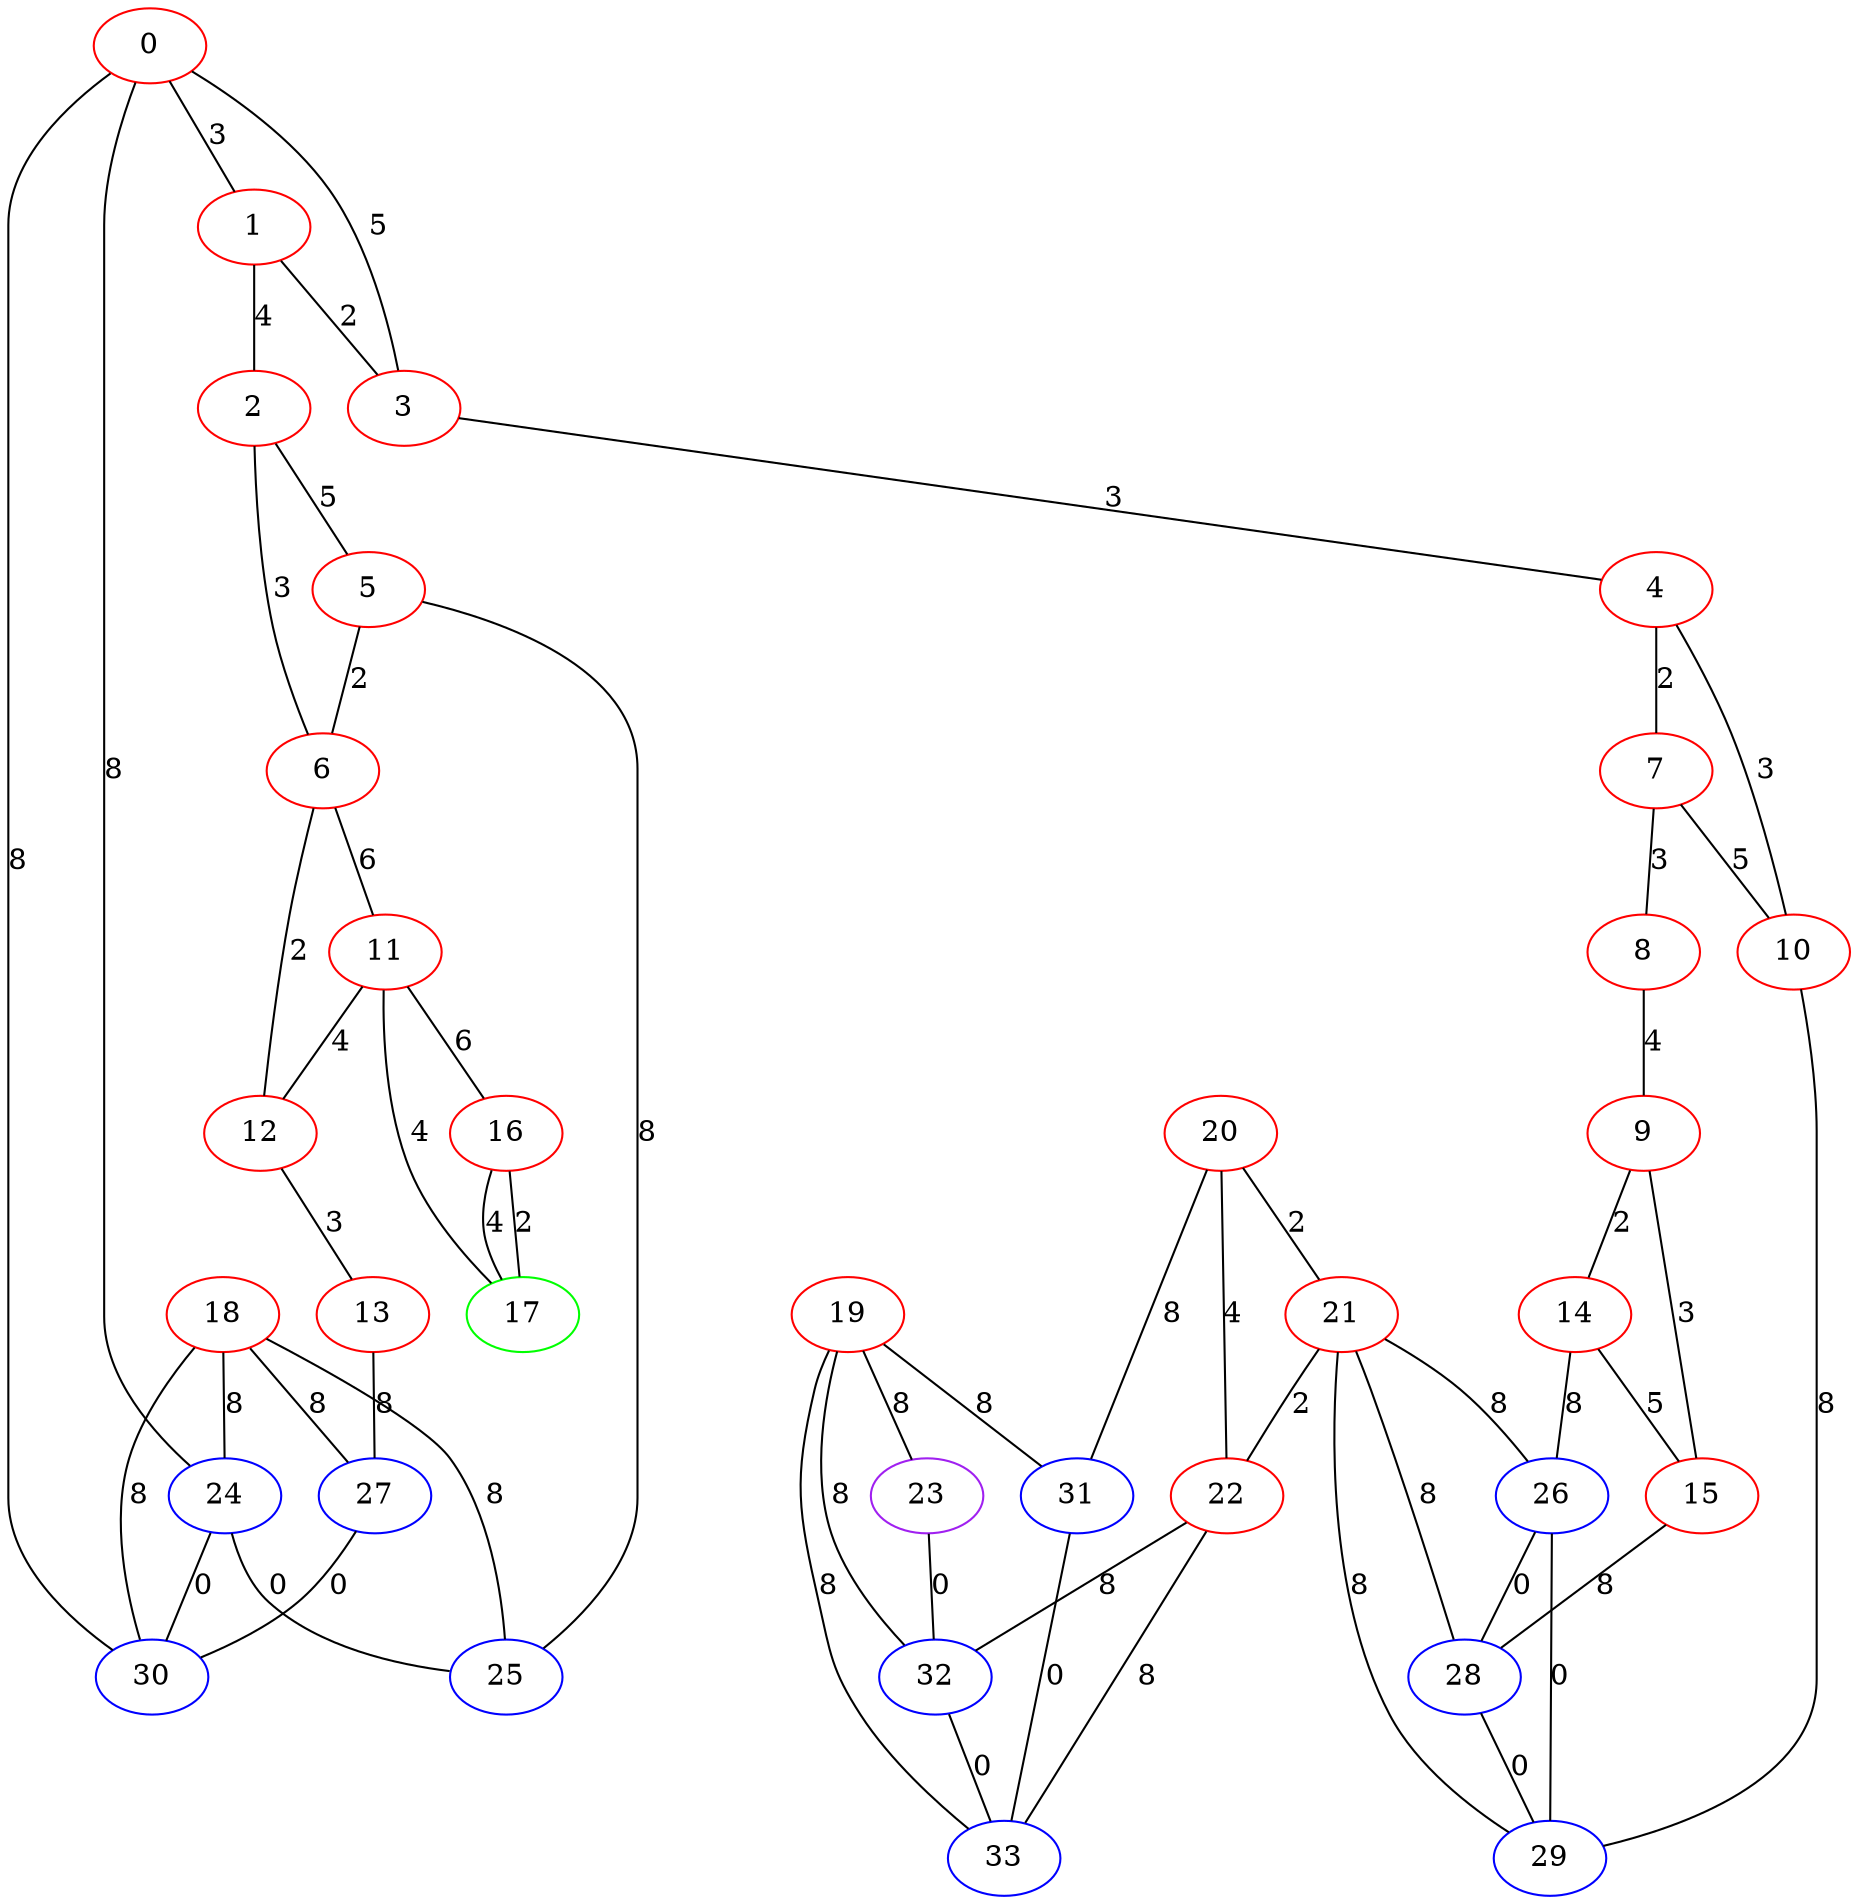 graph "" {
0 [color=red, weight=1];
1 [color=red, weight=1];
2 [color=red, weight=1];
3 [color=red, weight=1];
4 [color=red, weight=1];
5 [color=red, weight=1];
6 [color=red, weight=1];
7 [color=red, weight=1];
8 [color=red, weight=1];
9 [color=red, weight=1];
10 [color=red, weight=1];
11 [color=red, weight=1];
12 [color=red, weight=1];
13 [color=red, weight=1];
14 [color=red, weight=1];
15 [color=red, weight=1];
16 [color=red, weight=1];
17 [color=green, weight=2];
18 [color=red, weight=1];
19 [color=red, weight=1];
20 [color=red, weight=1];
21 [color=red, weight=1];
22 [color=red, weight=1];
23 [color=purple, weight=4];
24 [color=blue, weight=3];
25 [color=blue, weight=3];
26 [color=blue, weight=3];
27 [color=blue, weight=3];
28 [color=blue, weight=3];
29 [color=blue, weight=3];
30 [color=blue, weight=3];
31 [color=blue, weight=3];
32 [color=blue, weight=3];
33 [color=blue, weight=3];
0 -- 24  [key=0, label=8];
0 -- 1  [key=0, label=3];
0 -- 3  [key=0, label=5];
0 -- 30  [key=0, label=8];
1 -- 2  [key=0, label=4];
1 -- 3  [key=0, label=2];
2 -- 5  [key=0, label=5];
2 -- 6  [key=0, label=3];
3 -- 4  [key=0, label=3];
4 -- 10  [key=0, label=3];
4 -- 7  [key=0, label=2];
5 -- 25  [key=0, label=8];
5 -- 6  [key=0, label=2];
6 -- 11  [key=0, label=6];
6 -- 12  [key=0, label=2];
7 -- 8  [key=0, label=3];
7 -- 10  [key=0, label=5];
8 -- 9  [key=0, label=4];
9 -- 14  [key=0, label=2];
9 -- 15  [key=0, label=3];
10 -- 29  [key=0, label=8];
11 -- 16  [key=0, label=6];
11 -- 17  [key=0, label=4];
11 -- 12  [key=0, label=4];
12 -- 13  [key=0, label=3];
13 -- 27  [key=0, label=8];
14 -- 26  [key=0, label=8];
14 -- 15  [key=0, label=5];
15 -- 28  [key=0, label=8];
16 -- 17  [key=0, label=4];
16 -- 17  [key=1, label=2];
18 -- 24  [key=0, label=8];
18 -- 25  [key=0, label=8];
18 -- 27  [key=0, label=8];
18 -- 30  [key=0, label=8];
19 -- 32  [key=0, label=8];
19 -- 33  [key=0, label=8];
19 -- 31  [key=0, label=8];
19 -- 23  [key=0, label=8];
20 -- 21  [key=0, label=2];
20 -- 22  [key=0, label=4];
20 -- 31  [key=0, label=8];
21 -- 28  [key=0, label=8];
21 -- 26  [key=0, label=8];
21 -- 29  [key=0, label=8];
21 -- 22  [key=0, label=2];
22 -- 32  [key=0, label=8];
22 -- 33  [key=0, label=8];
23 -- 32  [key=0, label=0];
24 -- 25  [key=0, label=0];
24 -- 30  [key=0, label=0];
26 -- 28  [key=0, label=0];
26 -- 29  [key=0, label=0];
27 -- 30  [key=0, label=0];
28 -- 29  [key=0, label=0];
31 -- 33  [key=0, label=0];
32 -- 33  [key=0, label=0];
}
